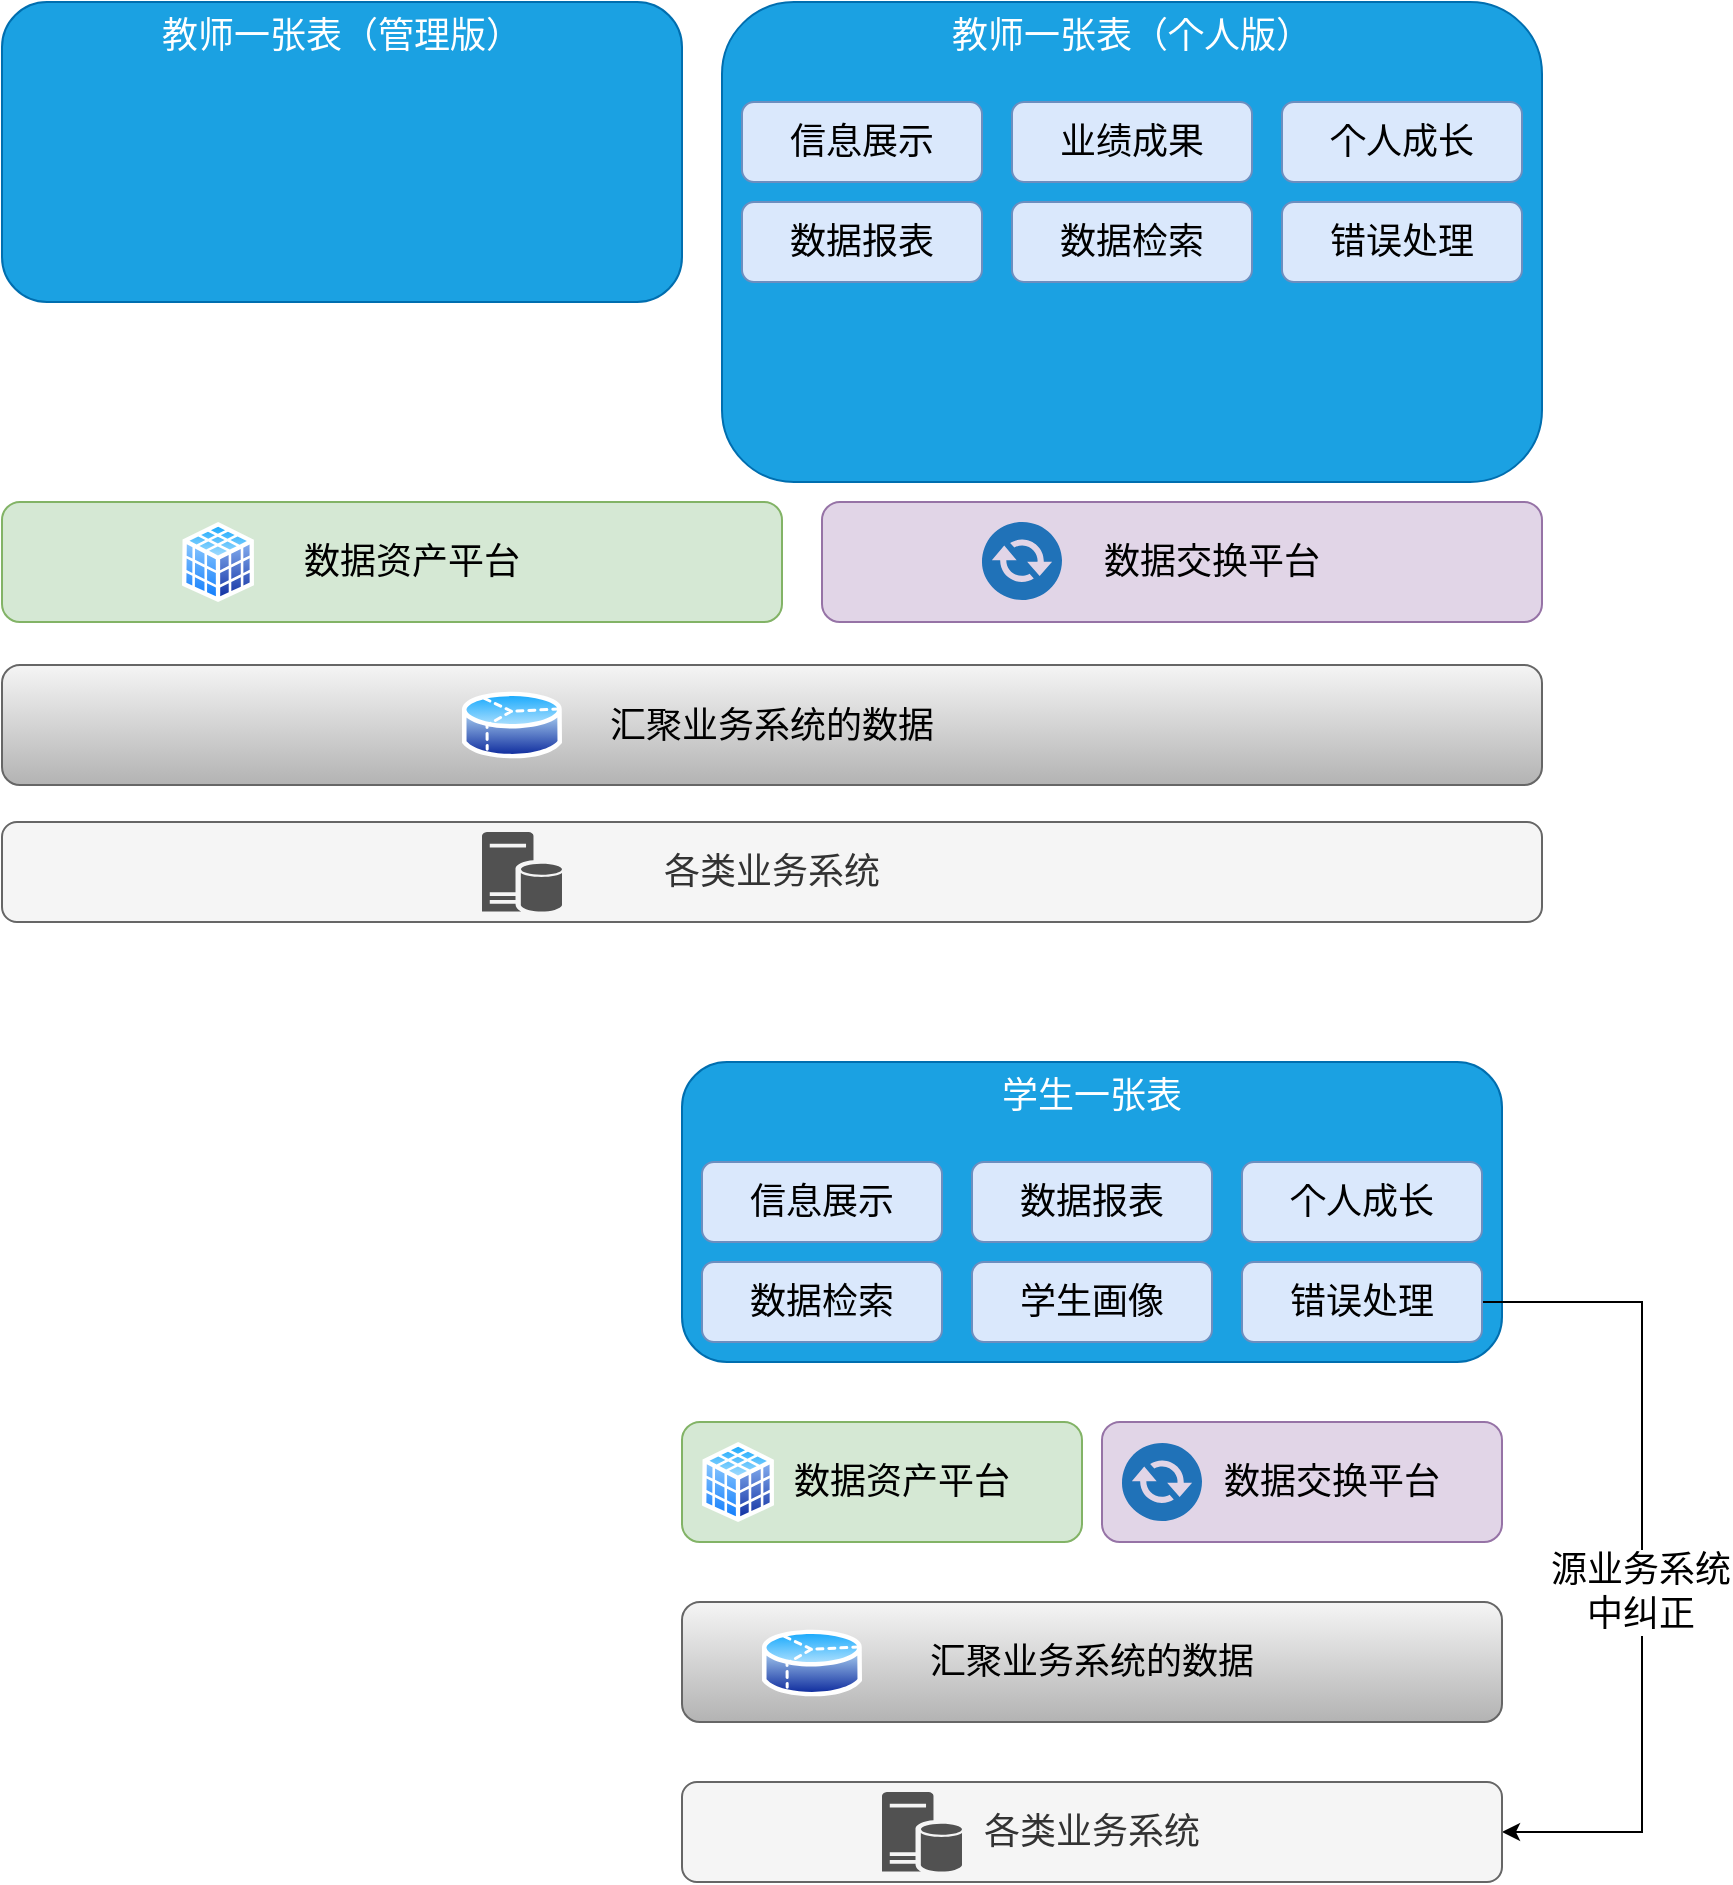 <mxfile version="18.1.3" type="github">
  <diagram id="cTWVXvlOjMiQOvwmBr1u" name="Page-1">
    <mxGraphModel dx="2069" dy="511" grid="1" gridSize="10" guides="1" tooltips="1" connect="1" arrows="1" fold="1" page="1" pageScale="1" pageWidth="827" pageHeight="1169" math="0" shadow="0">
      <root>
        <mxCell id="0" />
        <mxCell id="1" parent="0" />
        <mxCell id="3kUF8BmXOeaKGdXSCLxE-1" value="&amp;nbsp; &amp;nbsp; 数据资产平台" style="rounded=1;whiteSpace=wrap;html=1;fillColor=#d5e8d4;strokeColor=#82b366;fontSize=18;" vertex="1" parent="1">
          <mxGeometry x="-140" y="330" width="390" height="60" as="geometry" />
        </mxCell>
        <mxCell id="3kUF8BmXOeaKGdXSCLxE-2" value="&amp;nbsp; &amp;nbsp; &amp;nbsp; 数据交换平台" style="rounded=1;whiteSpace=wrap;html=1;fillColor=#e1d5e7;strokeColor=#9673a6;fontSize=18;" vertex="1" parent="1">
          <mxGeometry x="270" y="330" width="360" height="60" as="geometry" />
        </mxCell>
        <mxCell id="3kUF8BmXOeaKGdXSCLxE-3" value="汇聚业务系统的数据" style="rounded=1;whiteSpace=wrap;html=1;fontSize=18;fillColor=#f5f5f5;strokeColor=#666666;gradientColor=#b3b3b3;" vertex="1" parent="1">
          <mxGeometry x="-140" y="411.5" width="770" height="60" as="geometry" />
        </mxCell>
        <mxCell id="3kUF8BmXOeaKGdXSCLxE-4" value="" style="aspect=fixed;perimeter=ellipsePerimeter;html=1;align=center;shadow=0;dashed=0;spacingTop=3;image;image=img/lib/active_directory/database_cube.svg;fontSize=18;" vertex="1" parent="1">
          <mxGeometry x="-50" y="340" width="36" height="40" as="geometry" />
        </mxCell>
        <mxCell id="3kUF8BmXOeaKGdXSCLxE-5" value="教师一张表（个人版）" style="rounded=1;whiteSpace=wrap;html=1;fillColor=#1ba1e2;strokeColor=#006EAF;fontSize=18;verticalAlign=top;fontColor=#ffffff;" vertex="1" parent="1">
          <mxGeometry x="220" y="80" width="410" height="240" as="geometry" />
        </mxCell>
        <mxCell id="3kUF8BmXOeaKGdXSCLxE-6" value="" style="aspect=fixed;perimeter=ellipsePerimeter;html=1;align=center;shadow=0;dashed=0;spacingTop=3;image;image=img/lib/active_directory/database_partition_3.svg;fontSize=18;" vertex="1" parent="1">
          <mxGeometry x="90" y="423" width="50" height="37" as="geometry" />
        </mxCell>
        <mxCell id="3kUF8BmXOeaKGdXSCLxE-7" value="" style="sketch=0;pointerEvents=1;shadow=0;dashed=0;html=1;strokeColor=none;fillColor=#505050;labelPosition=center;verticalLabelPosition=bottom;verticalAlign=top;outlineConnect=0;align=center;shape=mxgraph.office.communications.exchange_active_sync;fillColor=#2072B8;fontSize=18;" vertex="1" parent="1">
          <mxGeometry x="350" y="340" width="40" height="39" as="geometry" />
        </mxCell>
        <mxCell id="3kUF8BmXOeaKGdXSCLxE-22" value="错误处理" style="rounded=1;whiteSpace=wrap;html=1;fontSize=18;fillColor=#dae8fc;strokeColor=#6c8ebf;" vertex="1" parent="1">
          <mxGeometry x="500" y="180" width="120" height="40" as="geometry" />
        </mxCell>
        <mxCell id="3kUF8BmXOeaKGdXSCLxE-23" value="各类业务系统" style="rounded=1;whiteSpace=wrap;html=1;fontSize=18;fillColor=#f5f5f5;strokeColor=#666666;fontColor=#333333;" vertex="1" parent="1">
          <mxGeometry x="-140" y="490" width="770" height="50" as="geometry" />
        </mxCell>
        <mxCell id="3kUF8BmXOeaKGdXSCLxE-29" value="" style="sketch=0;pointerEvents=1;shadow=0;dashed=0;html=1;strokeColor=none;labelPosition=center;verticalLabelPosition=bottom;verticalAlign=top;align=center;fillColor=#515151;shape=mxgraph.mscae.enterprise.database_server;fontSize=18;" vertex="1" parent="1">
          <mxGeometry x="100" y="495" width="40" height="40" as="geometry" />
        </mxCell>
        <mxCell id="3kUF8BmXOeaKGdXSCLxE-32" value="信息展示" style="rounded=1;whiteSpace=wrap;html=1;fontSize=18;fillColor=#dae8fc;strokeColor=#6c8ebf;" vertex="1" parent="1">
          <mxGeometry x="230" y="130" width="120" height="40" as="geometry" />
        </mxCell>
        <mxCell id="3kUF8BmXOeaKGdXSCLxE-33" value="数据报表" style="rounded=1;whiteSpace=wrap;html=1;fontSize=18;fillColor=#dae8fc;strokeColor=#6c8ebf;" vertex="1" parent="1">
          <mxGeometry x="230" y="180" width="120" height="40" as="geometry" />
        </mxCell>
        <mxCell id="3kUF8BmXOeaKGdXSCLxE-34" value="个人成长" style="rounded=1;whiteSpace=wrap;html=1;fontSize=18;fillColor=#dae8fc;strokeColor=#6c8ebf;" vertex="1" parent="1">
          <mxGeometry x="500" y="130" width="120" height="40" as="geometry" />
        </mxCell>
        <mxCell id="3kUF8BmXOeaKGdXSCLxE-35" value="数据检索" style="rounded=1;whiteSpace=wrap;html=1;fontSize=18;fillColor=#dae8fc;strokeColor=#6c8ebf;" vertex="1" parent="1">
          <mxGeometry x="365" y="180" width="120" height="40" as="geometry" />
        </mxCell>
        <mxCell id="3kUF8BmXOeaKGdXSCLxE-36" value="业绩成果" style="rounded=1;whiteSpace=wrap;html=1;fontSize=18;fillColor=#dae8fc;strokeColor=#6c8ebf;" vertex="1" parent="1">
          <mxGeometry x="365" y="130" width="120" height="40" as="geometry" />
        </mxCell>
        <mxCell id="3kUF8BmXOeaKGdXSCLxE-38" value="&amp;nbsp; &amp;nbsp; 数据资产平台" style="rounded=1;whiteSpace=wrap;html=1;fillColor=#d5e8d4;strokeColor=#82b366;fontSize=18;" vertex="1" parent="1">
          <mxGeometry x="200" y="790" width="200" height="60" as="geometry" />
        </mxCell>
        <mxCell id="3kUF8BmXOeaKGdXSCLxE-39" value="&amp;nbsp; &amp;nbsp; &amp;nbsp; 数据交换平台" style="rounded=1;whiteSpace=wrap;html=1;fillColor=#e1d5e7;strokeColor=#9673a6;fontSize=18;" vertex="1" parent="1">
          <mxGeometry x="410" y="790" width="200" height="60" as="geometry" />
        </mxCell>
        <mxCell id="3kUF8BmXOeaKGdXSCLxE-40" value="汇聚业务系统的数据" style="rounded=1;whiteSpace=wrap;html=1;fontSize=18;fillColor=#f5f5f5;strokeColor=#666666;gradientColor=#b3b3b3;" vertex="1" parent="1">
          <mxGeometry x="200" y="880" width="410" height="60" as="geometry" />
        </mxCell>
        <mxCell id="3kUF8BmXOeaKGdXSCLxE-41" value="" style="aspect=fixed;perimeter=ellipsePerimeter;html=1;align=center;shadow=0;dashed=0;spacingTop=3;image;image=img/lib/active_directory/database_cube.svg;fontSize=18;" vertex="1" parent="1">
          <mxGeometry x="210" y="800" width="36" height="40" as="geometry" />
        </mxCell>
        <mxCell id="3kUF8BmXOeaKGdXSCLxE-42" value="学生一张表" style="rounded=1;whiteSpace=wrap;html=1;fillColor=#1ba1e2;strokeColor=#006EAF;fontSize=18;verticalAlign=top;fontColor=#ffffff;" vertex="1" parent="1">
          <mxGeometry x="200" y="610" width="410" height="150" as="geometry" />
        </mxCell>
        <mxCell id="3kUF8BmXOeaKGdXSCLxE-43" value="" style="aspect=fixed;perimeter=ellipsePerimeter;html=1;align=center;shadow=0;dashed=0;spacingTop=3;image;image=img/lib/active_directory/database_partition_3.svg;fontSize=18;" vertex="1" parent="1">
          <mxGeometry x="240" y="892" width="50" height="37" as="geometry" />
        </mxCell>
        <mxCell id="3kUF8BmXOeaKGdXSCLxE-44" value="" style="sketch=0;pointerEvents=1;shadow=0;dashed=0;html=1;strokeColor=none;fillColor=#505050;labelPosition=center;verticalLabelPosition=bottom;verticalAlign=top;outlineConnect=0;align=center;shape=mxgraph.office.communications.exchange_active_sync;fillColor=#2072B8;fontSize=18;" vertex="1" parent="1">
          <mxGeometry x="420" y="800.5" width="40" height="39" as="geometry" />
        </mxCell>
        <mxCell id="3kUF8BmXOeaKGdXSCLxE-45" style="edgeStyle=orthogonalEdgeStyle;rounded=0;orthogonalLoop=1;jettySize=auto;html=1;exitX=1;exitY=0.5;exitDx=0;exitDy=0;entryX=1;entryY=0.5;entryDx=0;entryDy=0;fontSize=18;" edge="1" parent="1" source="3kUF8BmXOeaKGdXSCLxE-47" target="3kUF8BmXOeaKGdXSCLxE-48">
          <mxGeometry relative="1" as="geometry">
            <Array as="points">
              <mxPoint x="680" y="730" />
              <mxPoint x="680" y="995" />
            </Array>
          </mxGeometry>
        </mxCell>
        <mxCell id="3kUF8BmXOeaKGdXSCLxE-46" value="源业务系统&lt;br&gt;中纠正" style="edgeLabel;html=1;align=center;verticalAlign=middle;resizable=0;points=[];fontSize=18;" vertex="1" connectable="0" parent="3kUF8BmXOeaKGdXSCLxE-45">
          <mxGeometry x="0.082" y="-1" relative="1" as="geometry">
            <mxPoint as="offset" />
          </mxGeometry>
        </mxCell>
        <mxCell id="3kUF8BmXOeaKGdXSCLxE-47" value="错误处理" style="rounded=1;whiteSpace=wrap;html=1;fontSize=18;fillColor=#dae8fc;strokeColor=#6c8ebf;" vertex="1" parent="1">
          <mxGeometry x="480" y="710" width="120" height="40" as="geometry" />
        </mxCell>
        <mxCell id="3kUF8BmXOeaKGdXSCLxE-48" value="各类业务系统" style="rounded=1;whiteSpace=wrap;html=1;fontSize=18;fillColor=#f5f5f5;strokeColor=#666666;fontColor=#333333;" vertex="1" parent="1">
          <mxGeometry x="200" y="970" width="410" height="50" as="geometry" />
        </mxCell>
        <mxCell id="3kUF8BmXOeaKGdXSCLxE-49" value="" style="sketch=0;pointerEvents=1;shadow=0;dashed=0;html=1;strokeColor=none;labelPosition=center;verticalLabelPosition=bottom;verticalAlign=top;align=center;fillColor=#515151;shape=mxgraph.mscae.enterprise.database_server;fontSize=18;" vertex="1" parent="1">
          <mxGeometry x="300" y="975" width="40" height="40" as="geometry" />
        </mxCell>
        <mxCell id="3kUF8BmXOeaKGdXSCLxE-50" value="信息展示" style="rounded=1;whiteSpace=wrap;html=1;fontSize=18;fillColor=#dae8fc;strokeColor=#6c8ebf;" vertex="1" parent="1">
          <mxGeometry x="210" y="660" width="120" height="40" as="geometry" />
        </mxCell>
        <mxCell id="3kUF8BmXOeaKGdXSCLxE-51" value="数据报表" style="rounded=1;whiteSpace=wrap;html=1;fontSize=18;fillColor=#dae8fc;strokeColor=#6c8ebf;" vertex="1" parent="1">
          <mxGeometry x="345" y="660" width="120" height="40" as="geometry" />
        </mxCell>
        <mxCell id="3kUF8BmXOeaKGdXSCLxE-52" value="个人成长" style="rounded=1;whiteSpace=wrap;html=1;fontSize=18;fillColor=#dae8fc;strokeColor=#6c8ebf;" vertex="1" parent="1">
          <mxGeometry x="480" y="660" width="120" height="40" as="geometry" />
        </mxCell>
        <mxCell id="3kUF8BmXOeaKGdXSCLxE-53" value="数据检索" style="rounded=1;whiteSpace=wrap;html=1;fontSize=18;fillColor=#dae8fc;strokeColor=#6c8ebf;" vertex="1" parent="1">
          <mxGeometry x="210" y="710" width="120" height="40" as="geometry" />
        </mxCell>
        <mxCell id="3kUF8BmXOeaKGdXSCLxE-54" value="学生画像" style="rounded=1;whiteSpace=wrap;html=1;fontSize=18;fillColor=#dae8fc;strokeColor=#6c8ebf;" vertex="1" parent="1">
          <mxGeometry x="345" y="710" width="120" height="40" as="geometry" />
        </mxCell>
        <mxCell id="3kUF8BmXOeaKGdXSCLxE-55" value="教师一张表（管理版）" style="rounded=1;whiteSpace=wrap;html=1;fillColor=#1ba1e2;strokeColor=#006EAF;fontSize=18;verticalAlign=top;fontColor=#ffffff;" vertex="1" parent="1">
          <mxGeometry x="-140" y="80" width="340" height="150" as="geometry" />
        </mxCell>
      </root>
    </mxGraphModel>
  </diagram>
</mxfile>
